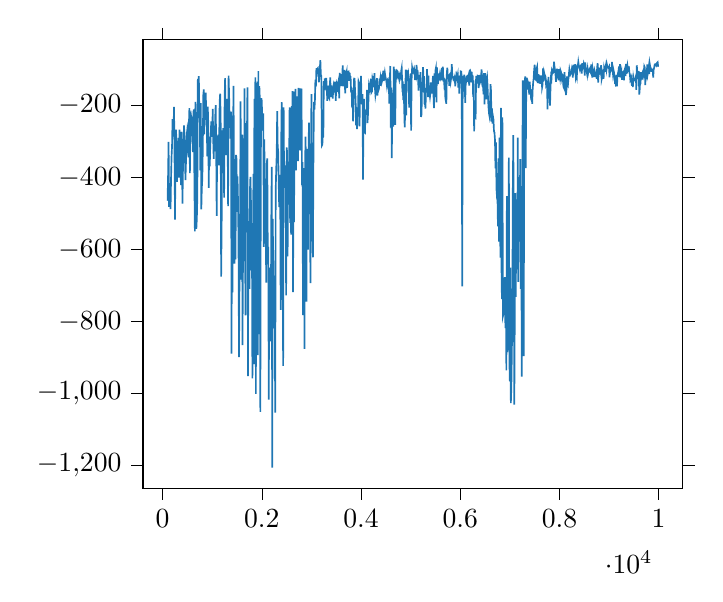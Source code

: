 % This file was created by tikzplotlib v0.9.1.
\begin{tikzpicture}

\definecolor{color0}{rgb}{0.122,0.467,0.706}

\begin{axis}[
tick align=outside,
tick pos=both,
x grid style={white!69.02!black},
xmin=-394.5, xmax=10484.5,
xtick style={color=black},
y grid style={white!69.02!black},
ymin=-1261.914, ymax=-18.626,
ytick style={color=black}
]
\addplot [semithick, color0]
table {%
100 -465.083
110 -396.553
120 -301.681
130 -481.953
140 -416.498
150 -462.283
160 -488.109
170 -402.836
180 -343.277
190 -314.206
200 -238.492
210 -272.497
220 -271.738
230 -204.847
240 -338.571
250 -517.132
260 -330.389
270 -267.8
280 -305.252
290 -412.404
300 -334.951
310 -372.09
320 -290.511
330 -401.166
340 -268.142
350 -387.957
360 -373.173
370 -421.979
380 -273.785
390 -322.058
400 -473.179
410 -376.902
420 -339.959
430 -255.959
440 -276.732
450 -319.554
460 -408.104
470 -362.411
480 -315.027
490 -277.999
500 -264.581
510 -273.948
520 -344.663
530 -253.933
540 -207.971
550 -388.3
560 -231.625
570 -226.354
580 -237.44
590 -239.804
600 -291.147
610 -330.199
620 -220.391
630 -211.757
640 -400.319
650 -549.773
660 -190.724
670 -235.84
680 -542.954
690 -514.303
700 -452.633
710 -127.098
720 -144.317
730 -119.589
740 -218.942
750 -245.141
760 -380.689
770 -194.104
780 -489.208
790 -429.033
800 -406.357
810 -322.102
820 -171.976
830 -156.609
840 -281.128
850 -202.456
860 -224.219
870 -165.146
880 -237.248
890 -241.931
900 -341.735
910 -204.115
920 -248.799
930 -429.542
940 -287.174
950 -369.768
960 -315.221
970 -284.118
980 -245.208
990 -265.076
1000 -287.917
1010 -210.536
1020 -294.288
1030 -348.575
1040 -293.937
1050 -327.888
1060 -234.47
1070 -199.993
1080 -314.125
1090 -506.986
1100 -307.833
1110 -299.418
1120 -281.607
1130 -366.737
1140 -296.376
1150 -190.951
1160 -167.972
1170 -234.342
1180 -675.332
1190 -534.584
1200 -269.755
1210 -388.507
1220 -263.883
1230 -310.487
1240 -456.564
1250 -181.505
1260 -125.266
1270 -303.922
1280 -338.571
1290 -182.964
1300 -208.735
1310 -274.806
1320 -479.685
1330 -117.888
1340 -169.882
1350 -236.879
1360 -232.952
1370 -292.665
1380 -217.716
1390 -888.914
1400 -228.918
1410 -719.174
1420 -273.786
1430 -146.624
1440 -486.579
1450 -639.142
1460 -349.557
1470 -627.81
1480 -337.887
1490 -350.199
1500 -496.023
1510 -397.253
1520 -465.687
1530 -579.872
1540 -898.538
1550 -679.709
1560 -672.278
1570 -189.858
1580 -325.15
1590 -683.511
1600 -281.858
1610 -865.634
1620 -639.359
1630 -292.292
1640 -632.723
1650 -153.64
1660 -432.361
1670 -783.268
1680 -249.505
1690 -475.497
1700 -279.259
1710 -150.764
1720 -951.415
1730 -595.375
1740 -610.074
1750 -709.627
1760 -437.844
1770 -398.694
1780 -460.425
1790 -658.24
1800 -527.343
1810 -957.898
1820 -743.936
1830 -390.341
1840 -918.309
1850 -182.91
1860 -254.643
1870 -122.813
1880 -1000.637
1890 -207.475
1900 -199.332
1910 -134.831
1920 -893.236
1930 -105.28
1940 -834.899
1950 -147.476
1960 -184.711
1970 -1050.672
1980 -345.108
1990 -180.588
2000 -188.837
2010 -270.703
2020 -258.365
2030 -222.594
2040 -592.659
2050 -294.804
2060 -442.684
2070 -528.915
2080 -575.164
2090 -692.092
2100 -362.13
2110 -347.72
2120 -610.784
2130 -593.109
2140 -1016.533
2150 -650.546
2160 -808.3
2170 -794.974
2180 -855.319
2190 -529.368
2200 -371.393
2210 -1205.401
2220 -515.435
2230 -648.404
2240 -712.758
2250 -819.197
2260 -739.383
2270 -1052.894
2280 -435.105
2290 -378.636
2300 -337.242
2310 -216.64
2320 -314.496
2330 -328.889
2340 -413.934
2350 -482.908
2360 -393.268
2370 -406.009
2380 -768.003
2390 -313.309
2400 -191.386
2410 -436.836
2420 -643.186
2430 -923.063
2440 -206.334
2450 -429.317
2460 -367.034
2470 -412.453
2480 -394.631
2490 -727.444
2500 -317.213
2510 -329.572
2520 -619.461
2530 -361.036
2540 -475.638
2550 -361.34
2560 -206.277
2570 -526.283
2580 -339.243
2590 -558.734
2600 -202.37
2610 -524.793
2620 -161.422
2630 -718.484
2640 -217.823
2650 -524.591
2660 -162.349
2670 -374.189
2680 -154.645
2690 -381.046
2700 -240.44
2710 -345.994
2720 -175.355
2730 -355.079
2740 -152.277
2750 -243.022
2760 -167.287
2770 -325.346
2780 -153.421
2790 -203.683
2800 -153.965
2810 -422.057
2820 -358.235
2830 -782.25
2840 -758.913
2850 -374.541
2860 -876.121
2870 -417.411
2880 -287.021
2890 -359.072
2900 -744.762
2910 -321.491
2920 -338.28
2930 -600.882
2940 -360.38
2950 -248.317
2960 -483.281
2970 -428.102
2980 -693.738
2990 -364.652
3000 -169.685
3010 -570.171
3020 -557.136
3030 -622.008
3040 -361.248
3050 -191.08
3060 -212.338
3070 -188.455
3080 -129.076
3090 -148.754
3100 -97.727
3110 -113.931
3120 -98.535
3130 -97.094
3140 -110.826
3150 -136.56
3160 -124.199
3170 -96.986
3180 -75.139
3190 -116.304
3200 -119.264
3210 -312.217
3220 -309.664
3230 -280.679
3240 -288.899
3250 -133.657
3260 -158.016
3270 -125.981
3280 -139.449
3290 -126.452
3300 -126.501
3310 -156.082
3320 -188.124
3330 -162.556
3340 -146.034
3350 -177.98
3360 -180.853
3370 -145.119
3380 -123.212
3390 -177.929
3400 -144.986
3410 -161.446
3420 -159.182
3430 -182.079
3440 -148.913
3450 -141.812
3460 -147.581
3470 -164.9
3480 -134.518
3490 -187.724
3500 -151.577
3510 -140.849
3520 -146.694
3530 -163.894
3540 -137.033
3550 -130.263
3560 -181.03
3570 -110.806
3580 -127.874
3590 -114.077
3600 -147.364
3610 -115.245
3620 -130.514
3630 -89.731
3640 -147.951
3650 -105.17
3660 -104.442
3670 -104.529
3680 -167.38
3690 -142.645
3700 -113.954
3710 -107.484
3720 -151.862
3730 -117.398
3740 -106.925
3750 -106.534
3760 -132.615
3770 -109.877
3780 -124.398
3790 -123.443
3800 -165.264
3810 -151.495
3820 -206.662
3830 -179.153
3840 -244.933
3850 -174.303
3860 -126.409
3870 -126.79
3880 -162.565
3890 -181.293
3900 -256.144
3910 -224.809
3920 -266.089
3930 -217.453
3940 -221.33
3950 -133.594
3960 -137.352
3970 -258.836
3980 -162.002
3990 -190.458
4000 -118.859
4010 -195.144
4020 -196.06
4030 -169.156
4040 -406.24
4050 -202.535
4060 -182.878
4070 -274.64
4080 -276.157
4090 -212.239
4100 -223.952
4110 -222.028
4120 -157.494
4130 -249.611
4140 -226.411
4150 -185.674
4160 -147.648
4170 -155.55
4180 -146.106
4190 -164.375
4200 -127.426
4210 -164.68
4220 -162.225
4230 -125.845
4240 -131.687
4250 -119.731
4260 -150.711
4270 -111.053
4280 -152.005
4290 -171.988
4300 -161.921
4310 -140.222
4320 -124.852
4330 -173.689
4340 -144.372
4350 -159.575
4360 -155.587
4370 -131.515
4380 -132.849
4390 -124.513
4400 -146.429
4410 -114.759
4420 -135.276
4430 -130.16
4440 -115.407
4450 -104.645
4460 -132.847
4470 -121.184
4480 -110.161
4490 -120.318
4500 -125.949
4510 -133.271
4520 -144.449
4530 -130.083
4540 -128.027
4550 -143.157
4560 -138.116
4570 -195.382
4580 -132.715
4590 -91.467
4600 -262.319
4610 -151.351
4620 -347.204
4630 -199.403
4640 -165.854
4650 -259.362
4660 -93.064
4670 -116.28
4680 -150.538
4690 -254.653
4700 -111.572
4710 -101.302
4720 -128.069
4730 -105.287
4740 -107.136
4750 -117.44
4760 -122.449
4770 -129.218
4780 -118.903
4790 -124.806
4800 -120.23
4810 -104.92
4820 -97.029
4830 -142.239
4840 -134.278
4850 -185.831
4860 -141.487
4870 -210.862
4880 -261.429
4890 -220.345
4900 -101.325
4910 -228.103
4920 -102.099
4930 -114.783
4940 -120.549
4950 -113.678
4960 -136.765
4970 -206.727
4980 -135.826
4990 -169.579
5000 -112.188
5010 -270.69
5020 -127.198
5030 -95.927
5040 -104.138
5050 -107.596
5060 -102.375
5070 -97.971
5080 -105.408
5090 -130.712
5100 -113.66
5110 -119.254
5120 -88.474
5130 -119.938
5140 -102.455
5150 -128.548
5160 -159.925
5170 -115.936
5180 -135.563
5190 -149.501
5200 -108.486
5210 -232.572
5220 -225.222
5230 -135.266
5240 -163.994
5250 -94.446
5260 -129.755
5270 -119.829
5280 -196.309
5290 -197.61
5300 -209.151
5310 -152.058
5320 -165.431
5330 -99.875
5340 -139.278
5350 -177.731
5360 -117.841
5370 -174.338
5380 -165.266
5390 -176.503
5400 -164.811
5410 -136.648
5420 -167.778
5430 -146.643
5440 -142.789
5450 -118.641
5460 -168.86
5470 -207.916
5480 -112.057
5490 -177.379
5500 -103.684
5510 -96.923
5520 -192.514
5530 -95.521
5540 -124.941
5550 -141.489
5560 -115.5
5570 -117.187
5580 -122.558
5590 -113.944
5600 -124.417
5610 -119.562
5620 -131.173
5630 -96.599
5640 -113.13
5650 -93.48
5660 -134.887
5670 -123.86
5680 -146.168
5690 -141.319
5700 -180.505
5710 -188.676
5720 -196.218
5730 -110.097
5740 -96.142
5750 -124.888
5760 -124.28
5770 -123.361
5780 -146.735
5790 -114.335
5800 -112.479
5810 -131.152
5820 -120.486
5830 -86.063
5840 -120.046
5850 -121.529
5860 -126.996
5870 -124.552
5880 -130.278
5890 -123.709
5900 -147.473
5910 -128.571
5920 -129.581
5930 -116.934
5940 -122.206
5950 -115.209
5960 -151.005
5970 -118.51
5980 -168.224
5990 -125.061
6000 -140.131
6010 -106.461
6020 -107.035
6030 -121.709
6040 -702.852
6050 -119.017
6060 -152.013
6070 -155.125
6080 -115.447
6090 -126.442
6100 -193.527
6110 -142.24
6120 -134.379
6130 -120.472
6140 -119.361
6150 -135.574
6160 -121.909
6170 -116.349
6180 -145.51
6190 -106.628
6200 -104.521
6210 -110.896
6220 -136.398
6230 -107.391
6240 -129.437
6250 -116.103
6260 -177.275
6270 -131.229
6280 -272.352
6290 -204.907
6300 -235.058
6310 -236.067
6320 -119.072
6330 -140.137
6340 -129.713
6350 -118.327
6360 -118.998
6370 -152.441
6380 -140.721
6390 -116.349
6400 -130.067
6410 -133.919
6420 -118.65
6430 -100.976
6440 -121.642
6450 -147.482
6460 -149.776
6470 -170.143
6480 -111.472
6490 -198.067
6500 -110.935
6510 -147.508
6520 -183.662
6530 -126.596
6540 -120.364
6550 -145.179
6560 -180.886
6570 -205.744
6580 -223.069
6590 -230.753
6600 -211.039
6610 -141.582
6620 -159.479
6630 -245.881
6640 -209.085
6650 -250.914
6660 -231.806
6670 -240.181
6680 -271.957
6690 -275.841
6700 -295.436
6710 -375.527
6720 -303.204
6730 -431.314
6740 -452.655
6750 -449.678
6760 -535.9
6770 -347.54
6780 -578.427
6790 -289.725
6800 -453.68
6810 -623.051
6820 -207.588
6830 -628.914
6840 -737.879
6850 -233.949
6860 -785.42
6870 -779.409
6880 -678.176
6890 -768.622
6900 -676.813
6910 -818.565
6920 -722.106
6930 -935.508
6940 -452.185
6950 -884.625
6960 -536.718
6970 -560.097
6980 -345.537
6990 -903.768
7000 -965.759
7010 -650.86
7020 -1026.012
7030 -983.671
7040 -887.986
7050 -774.165
7060 -430.352
7070 -282.919
7080 -658.79
7090 -1030.692
7100 -762.092
7110 -444.185
7120 -731.482
7130 -460.977
7140 -536.914
7150 -655.655
7160 -290.385
7170 -689.989
7180 -494.487
7190 -487.457
7200 -469.086
7210 -349.959
7220 -709.434
7230 -424.702
7240 -952.576
7250 -506.514
7260 -131.117
7270 -247.801
7280 -895.809
7290 -194.962
7300 -133.942
7310 -120.419
7320 -374.942
7330 -170.595
7340 -123.7
7350 -136.236
7360 -156.885
7370 -140.223
7380 -146.1
7390 -170.7
7400 -134.987
7410 -155.432
7420 -157.095
7430 -186.699
7440 -164.572
7450 -196.357
7460 -156.84
7470 -137.256
7480 -126.125
7490 -102.191
7500 -87.862
7510 -126.764
7520 -128.58
7530 -105.192
7540 -98.084
7550 -93.407
7560 -138.511
7570 -125.45
7580 -114.405
7590 -139.545
7600 -117.771
7610 -140.743
7620 -125.993
7630 -127.697
7640 -117.423
7650 -150.445
7660 -142.545
7670 -97.907
7680 -133.974
7690 -108.918
7700 -115.207
7710 -117.632
7720 -121.628
7730 -142.449
7740 -137.66
7750 -143.47
7760 -211.398
7770 -139.032
7780 -121.463
7790 -181.665
7800 -143.888
7810 -200.922
7820 -150.782
7830 -120.456
7840 -125.61
7850 -101.962
7860 -105.002
7870 -110.439
7880 -108.878
7890 -79.37
7900 -92.95
7910 -102.433
7920 -113.815
7930 -135.523
7940 -114.249
7950 -98.988
7960 -125.221
7970 -102.86
7980 -131.26
7990 -100.319
8000 -113.369
8010 -123.072
8020 -103.509
8030 -107.595
8040 -122.507
8050 -113.919
8060 -115.452
8070 -130.636
8080 -148.586
8090 -151.829
8100 -108.262
8110 -125.713
8120 -133.345
8130 -171.726
8140 -160.273
8150 -120.081
8160 -143.149
8170 -145.691
8180 -128.163
8190 -114.521
8200 -100.488
8210 -108.256
8220 -115.239
8230 -112.351
8240 -109.46
8250 -100.131
8260 -106.807
8270 -123.449
8280 -89.715
8290 -89.672
8300 -100.888
8310 -106.574
8320 -86.23
8330 -122.29
8340 -116.218
8350 -122.755
8360 -91.382
8370 -91.761
8380 -80.072
8390 -89.96
8400 -95.199
8410 -100.821
8420 -91.847
8430 -90.392
8440 -94.553
8450 -112.262
8460 -83.724
8470 -97.645
8480 -95.193
8490 -85.674
8500 -91.778
8510 -118.301
8520 -81.719
8530 -95.859
8540 -99.295
8550 -107.139
8560 -115.316
8570 -100.098
8580 -109.751
8590 -102.062
8600 -101.429
8610 -98.943
8620 -107.843
8630 -110.245
8640 -87.272
8650 -102.992
8660 -123.325
8670 -98.399
8680 -105.877
8690 -110.434
8700 -122.023
8710 -104.926
8720 -110.445
8730 -116.659
8740 -114.988
8750 -127.051
8760 -95.641
8770 -83.514
8780 -137.382
8790 -108.924
8800 -103.223
8810 -107.551
8820 -102.314
8830 -108.997
8840 -88.796
8850 -128.424
8860 -122.291
8870 -110.638
8880 -116.161
8890 -127.188
8900 -98.936
8910 -106.74
8920 -106.029
8930 -93.554
8940 -86.382
8950 -100.061
8960 -89.146
8970 -95.396
8980 -95.312
8990 -96.951
9000 -93.684
9010 -123.12
9020 -94.499
9030 -106.134
9040 -102.31
9050 -96.629
9060 -79.87
9070 -99.703
9080 -114.411
9090 -102.976
9100 -109.214
9110 -120.484
9120 -138.615
9130 -138.563
9140 -148.067
9150 -116.291
9160 -147.608
9170 -117.681
9180 -111.086
9190 -105.928
9200 -92.486
9210 -121.632
9220 -85.996
9230 -116.733
9240 -113.578
9250 -106.569
9260 -129.591
9270 -111.034
9280 -109.295
9290 -118.475
9300 -131.17
9310 -103.71
9320 -99.066
9330 -119.378
9340 -85.377
9350 -113.204
9360 -98.477
9370 -89.63
9380 -100.207
9390 -95.331
9400 -94.72
9410 -110.102
9420 -114.401
9430 -132.05
9440 -129.649
9450 -124.852
9460 -146.147
9470 -126.22
9480 -149.746
9490 -123.251
9500 -131.66
9510 -129.121
9520 -129.942
9530 -126.469
9540 -120.659
9550 -157.31
9560 -89.41
9570 -120.037
9580 -122.696
9590 -104.945
9600 -123.317
9610 -170.548
9620 -151.908
9630 -121.606
9640 -127.155
9650 -108.43
9660 -129.32
9670 -111.379
9680 -107.647
9690 -118.436
9700 -111.989
9710 -92.008
9720 -95.236
9730 -144.581
9740 -101.398
9750 -121.951
9760 -114.7
9770 -87.044
9780 -112.774
9790 -104.267
9800 -94.172
9810 -114.025
9820 -85.086
9830 -93.148
9840 -96.917
9850 -105.217
9860 -105.375
9870 -100.845
9880 -101.406
9890 -123.168
9900 -100.912
9910 -95.345
9920 -87.091
9930 -86.557
9940 -88.471
9950 -90.355
9960 -85.256
9970 -81.932
9980 -80.688
9990 -93.511
};
\end{axis}

\end{tikzpicture}
